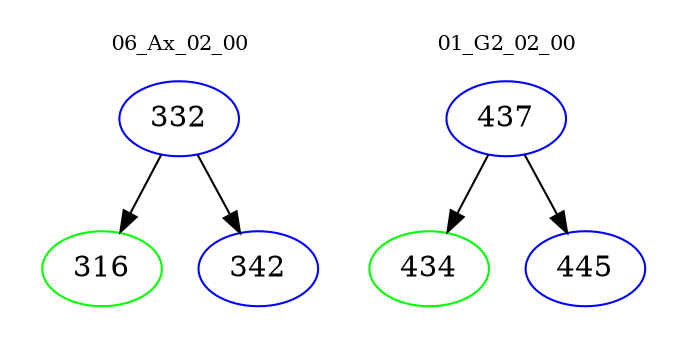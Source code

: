 digraph{
subgraph cluster_0 {
color = white
label = "06_Ax_02_00";
fontsize=10;
T0_332 [label="332", color="blue"]
T0_332 -> T0_316 [color="black"]
T0_316 [label="316", color="green"]
T0_332 -> T0_342 [color="black"]
T0_342 [label="342", color="blue"]
}
subgraph cluster_1 {
color = white
label = "01_G2_02_00";
fontsize=10;
T1_437 [label="437", color="blue"]
T1_437 -> T1_434 [color="black"]
T1_434 [label="434", color="green"]
T1_437 -> T1_445 [color="black"]
T1_445 [label="445", color="blue"]
}
}
